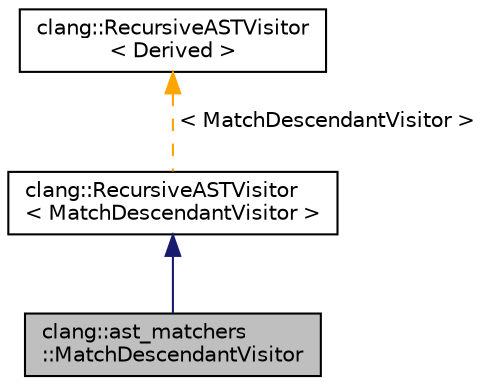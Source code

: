 digraph "clang::ast_matchers::MatchDescendantVisitor"
{
 // LATEX_PDF_SIZE
  bgcolor="transparent";
  edge [fontname="Helvetica",fontsize="10",labelfontname="Helvetica",labelfontsize="10"];
  node [fontname="Helvetica",fontsize="10",shape=record];
  Node1 [label="clang::ast_matchers\l::MatchDescendantVisitor",height=0.2,width=0.4,color="black", fillcolor="grey75", style="filled", fontcolor="black",tooltip=" "];
  Node2 -> Node1 [dir="back",color="midnightblue",fontsize="10",style="solid",fontname="Helvetica"];
  Node2 [label="clang::RecursiveASTVisitor\l\< MatchDescendantVisitor \>",height=0.2,width=0.4,color="black",URL="$classclang_1_1RecursiveASTVisitor.html",tooltip=" "];
  Node3 -> Node2 [dir="back",color="orange",fontsize="10",style="dashed",label=" \< MatchDescendantVisitor \>" ,fontname="Helvetica"];
  Node3 [label="clang::RecursiveASTVisitor\l\< Derived \>",height=0.2,width=0.4,color="black",URL="$classclang_1_1RecursiveASTVisitor.html",tooltip="A class that does preorder or postorder depth-first traversal on the entire Clang AST and visits each..."];
}
